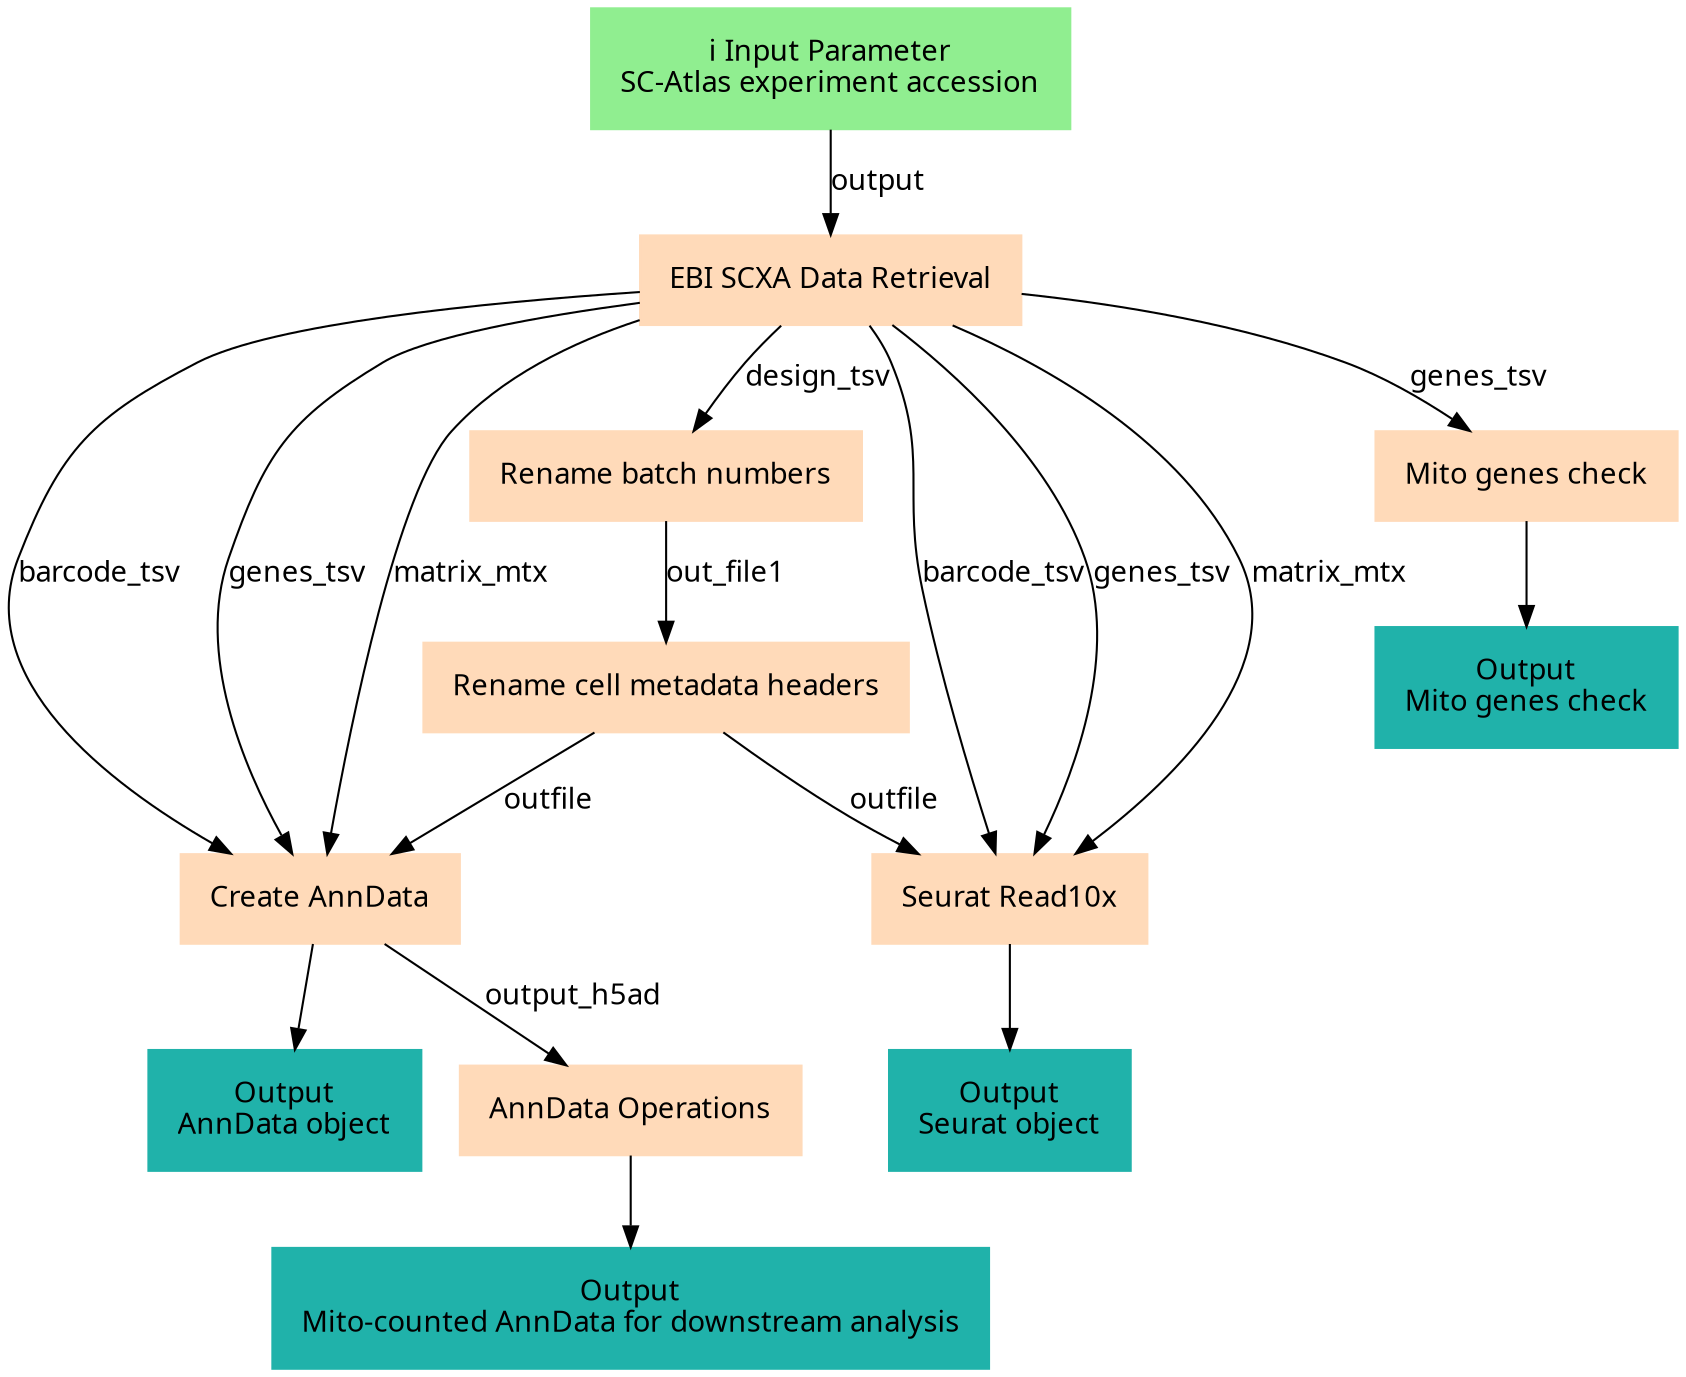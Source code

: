 digraph main {
  node [fontname="Atkinson Hyperlegible", shape=box, color=white,style=filled,color=peachpuff,margin="0.2,0.2"];
  edge [fontname="Atkinson Hyperlegible"];
  0[color=lightgreen,label="ℹ️ Input Parameter\nSC-Atlas experiment accession"]
  1[label="EBI SCXA Data Retrieval"]
  0 -> 1 [label="output"]
  2[label="Rename batch numbers"]
  1 -> 2 [label="design_tsv"]
  3[label="Mito genes check"]
  1 -> 3 [label="genes_tsv"]
  kb0762cfd58bd4c39ae412dca4289c541[color=lightseagreen,label="Output\nMito genes check"]
  3 -> kb0762cfd58bd4c39ae412dca4289c541
  4[label="Rename cell metadata headers"]
  2 -> 4 [label="out_file1"]
  5[label="Create AnnData"]
  1 -> 5 [label="barcode_tsv"]
  4 -> 5 [label="outfile"]
  1 -> 5 [label="genes_tsv"]
  1 -> 5 [label="matrix_mtx"]
  k938cd59461cf4037a58bc09c065db505[color=lightseagreen,label="Output\nAnnData object"]
  5 -> k938cd59461cf4037a58bc09c065db505
  6[label="Seurat Read10x"]
  1 -> 6 [label="barcode_tsv"]
  1 -> 6 [label="genes_tsv"]
  1 -> 6 [label="matrix_mtx"]
  4 -> 6 [label="outfile"]
  kc24e9d83c17540a29c36eeb486fe323e[color=lightseagreen,label="Output\nSeurat object"]
  6 -> kc24e9d83c17540a29c36eeb486fe323e
  7[label="AnnData Operations"]
  5 -> 7 [label="output_h5ad"]
  kb47f801fbedb4136a5e9378a815a1799[color=lightseagreen,label="Output\nMito-counted AnnData for downstream analysis"]
  7 -> kb47f801fbedb4136a5e9378a815a1799
}